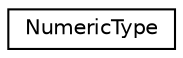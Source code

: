 digraph "Graphical Class Hierarchy"
{
 // INTERACTIVE_SVG=YES
  edge [fontname="Helvetica",fontsize="10",labelfontname="Helvetica",labelfontsize="10"];
  node [fontname="Helvetica",fontsize="10",shape=record];
  rankdir="LR";
  Node1 [label="NumericType",height=0.2,width=0.4,color="black", fillcolor="white", style="filled",URL="$struct_numeric_type.html"];
}
